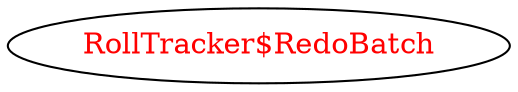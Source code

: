 digraph dependencyGraph {
 concentrate=true;
 ranksep="2.0";
 rankdir="LR"; 
 splines="ortho";
"RollTracker$RedoBatch" [fontcolor="red"];
}